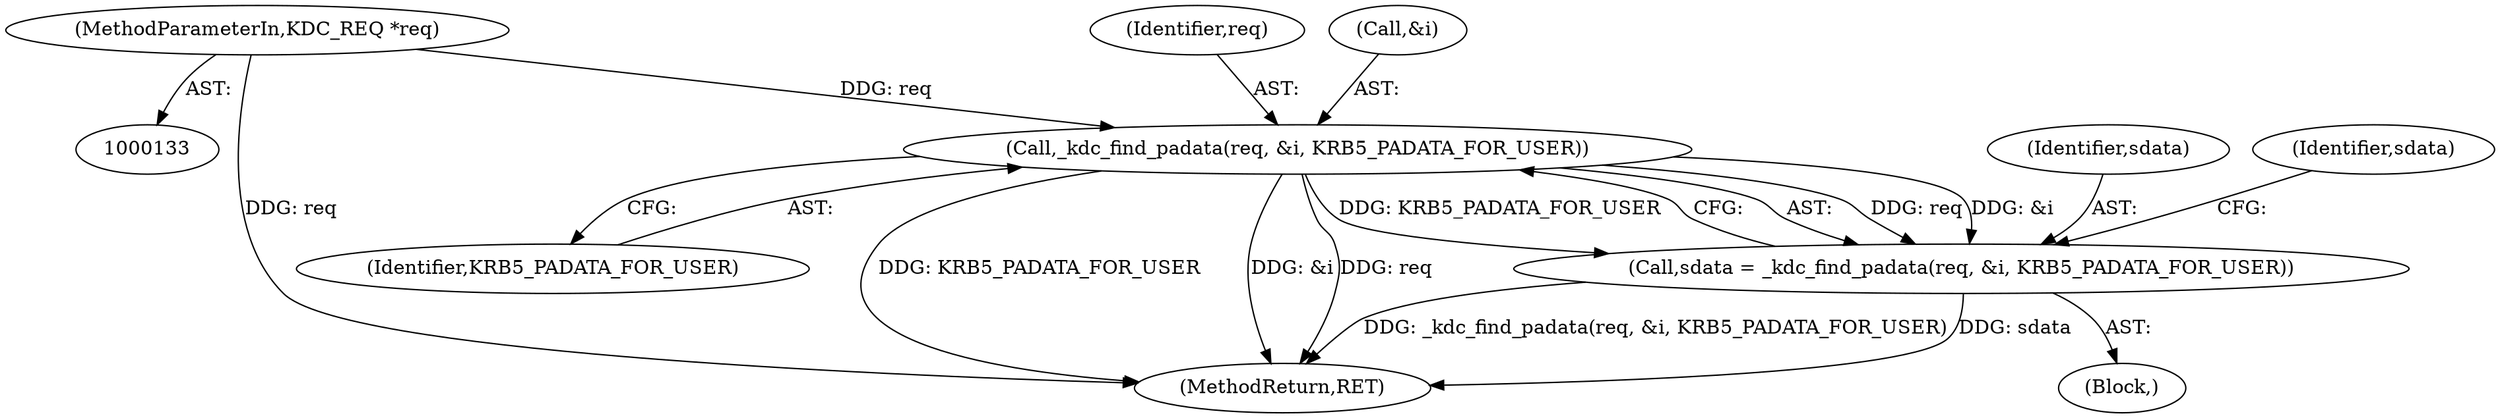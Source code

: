 digraph "0_heimdal_b1e699103f08d6a0ca46a122193c9da65f6cf837_0@pointer" {
"1001425" [label="(Call,_kdc_find_padata(req, &i, KRB5_PADATA_FOR_USER))"];
"1000136" [label="(MethodParameterIn,KDC_REQ *req)"];
"1001423" [label="(Call,sdata = _kdc_find_padata(req, &i, KRB5_PADATA_FOR_USER))"];
"1001426" [label="(Identifier,req)"];
"1001423" [label="(Call,sdata = _kdc_find_padata(req, &i, KRB5_PADATA_FOR_USER))"];
"1001424" [label="(Identifier,sdata)"];
"1001429" [label="(Identifier,KRB5_PADATA_FOR_USER)"];
"1001427" [label="(Call,&i)"];
"1002340" [label="(MethodReturn,RET)"];
"1000136" [label="(MethodParameterIn,KDC_REQ *req)"];
"1001417" [label="(Block,)"];
"1001431" [label="(Identifier,sdata)"];
"1001425" [label="(Call,_kdc_find_padata(req, &i, KRB5_PADATA_FOR_USER))"];
"1001425" -> "1001423"  [label="AST: "];
"1001425" -> "1001429"  [label="CFG: "];
"1001426" -> "1001425"  [label="AST: "];
"1001427" -> "1001425"  [label="AST: "];
"1001429" -> "1001425"  [label="AST: "];
"1001423" -> "1001425"  [label="CFG: "];
"1001425" -> "1002340"  [label="DDG: KRB5_PADATA_FOR_USER"];
"1001425" -> "1002340"  [label="DDG: &i"];
"1001425" -> "1002340"  [label="DDG: req"];
"1001425" -> "1001423"  [label="DDG: req"];
"1001425" -> "1001423"  [label="DDG: &i"];
"1001425" -> "1001423"  [label="DDG: KRB5_PADATA_FOR_USER"];
"1000136" -> "1001425"  [label="DDG: req"];
"1000136" -> "1000133"  [label="AST: "];
"1000136" -> "1002340"  [label="DDG: req"];
"1001423" -> "1001417"  [label="AST: "];
"1001424" -> "1001423"  [label="AST: "];
"1001431" -> "1001423"  [label="CFG: "];
"1001423" -> "1002340"  [label="DDG: _kdc_find_padata(req, &i, KRB5_PADATA_FOR_USER)"];
"1001423" -> "1002340"  [label="DDG: sdata"];
}
